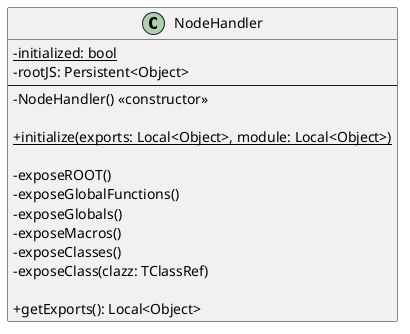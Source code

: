 @startuml

skinparam classAttributeIconSize 0
skinparam shadowing false

class NodeHandler {
  {static} -initialized: bool
  - rootJS: Persistent<Object>
  --
  - NodeHandler() <<constructor>>

  {static} +initialize(exports: Local<Object>, module: Local<Object>)

  -exposeROOT()
  -exposeGlobalFunctions()
  -exposeGlobals()
  -exposeMacros()
  -exposeClasses()
  -exposeClass(clazz: TClassRef)

  +getExports(): Local<Object>
}

@enduml
